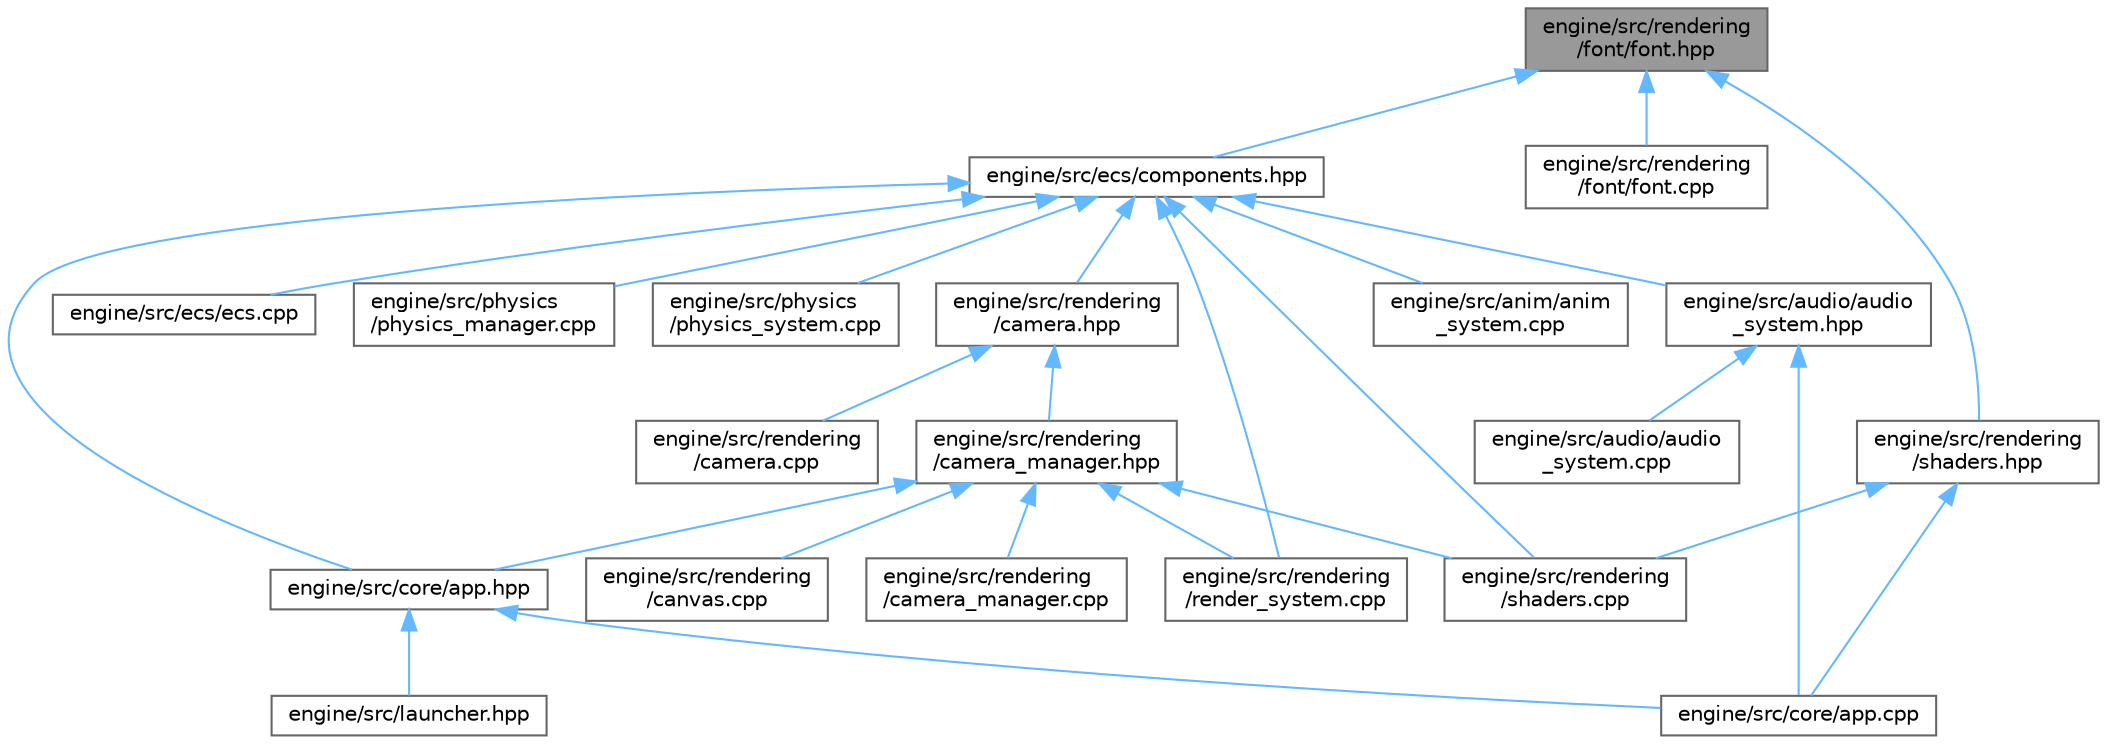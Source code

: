 digraph "engine/src/rendering/font/font.hpp"
{
 // LATEX_PDF_SIZE
  bgcolor="transparent";
  edge [fontname=Helvetica,fontsize=10,labelfontname=Helvetica,labelfontsize=10];
  node [fontname=Helvetica,fontsize=10,shape=box,height=0.2,width=0.4];
  Node1 [id="Node000001",label="engine/src/rendering\l/font/font.hpp",height=0.2,width=0.4,color="gray40", fillcolor="grey60", style="filled", fontcolor="black",tooltip=" "];
  Node1 -> Node2 [id="edge51_Node000001_Node000002",dir="back",color="steelblue1",style="solid",tooltip=" "];
  Node2 [id="Node000002",label="engine/src/ecs/components.hpp",height=0.2,width=0.4,color="grey40", fillcolor="white", style="filled",URL="$components_8hpp.html",tooltip=" "];
  Node2 -> Node3 [id="edge52_Node000002_Node000003",dir="back",color="steelblue1",style="solid",tooltip=" "];
  Node3 [id="Node000003",label="engine/src/anim/anim\l_system.cpp",height=0.2,width=0.4,color="grey40", fillcolor="white", style="filled",URL="$anim__system_8cpp.html",tooltip=" "];
  Node2 -> Node4 [id="edge53_Node000002_Node000004",dir="back",color="steelblue1",style="solid",tooltip=" "];
  Node4 [id="Node000004",label="engine/src/audio/audio\l_system.hpp",height=0.2,width=0.4,color="grey40", fillcolor="white", style="filled",URL="$audio__system_8hpp.html",tooltip=" "];
  Node4 -> Node5 [id="edge54_Node000004_Node000005",dir="back",color="steelblue1",style="solid",tooltip=" "];
  Node5 [id="Node000005",label="engine/src/audio/audio\l_system.cpp",height=0.2,width=0.4,color="grey40", fillcolor="white", style="filled",URL="$audio__system_8cpp.html",tooltip=" "];
  Node4 -> Node6 [id="edge55_Node000004_Node000006",dir="back",color="steelblue1",style="solid",tooltip=" "];
  Node6 [id="Node000006",label="engine/src/core/app.cpp",height=0.2,width=0.4,color="grey40", fillcolor="white", style="filled",URL="$app_8cpp.html",tooltip=" "];
  Node2 -> Node7 [id="edge56_Node000002_Node000007",dir="back",color="steelblue1",style="solid",tooltip=" "];
  Node7 [id="Node000007",label="engine/src/core/app.hpp",height=0.2,width=0.4,color="grey40", fillcolor="white", style="filled",URL="$app_8hpp.html",tooltip=" "];
  Node7 -> Node6 [id="edge57_Node000007_Node000006",dir="back",color="steelblue1",style="solid",tooltip=" "];
  Node7 -> Node8 [id="edge58_Node000007_Node000008",dir="back",color="steelblue1",style="solid",tooltip=" "];
  Node8 [id="Node000008",label="engine/src/launcher.hpp",height=0.2,width=0.4,color="grey40", fillcolor="white", style="filled",URL="$launcher_8hpp.html",tooltip=" "];
  Node2 -> Node9 [id="edge59_Node000002_Node000009",dir="back",color="steelblue1",style="solid",tooltip=" "];
  Node9 [id="Node000009",label="engine/src/ecs/ecs.cpp",height=0.2,width=0.4,color="grey40", fillcolor="white", style="filled",URL="$ecs_8cpp.html",tooltip=" "];
  Node2 -> Node10 [id="edge60_Node000002_Node000010",dir="back",color="steelblue1",style="solid",tooltip=" "];
  Node10 [id="Node000010",label="engine/src/physics\l/physics_manager.cpp",height=0.2,width=0.4,color="grey40", fillcolor="white", style="filled",URL="$physics__manager_8cpp.html",tooltip=" "];
  Node2 -> Node11 [id="edge61_Node000002_Node000011",dir="back",color="steelblue1",style="solid",tooltip=" "];
  Node11 [id="Node000011",label="engine/src/physics\l/physics_system.cpp",height=0.2,width=0.4,color="grey40", fillcolor="white", style="filled",URL="$physics__system_8cpp.html",tooltip=" "];
  Node2 -> Node12 [id="edge62_Node000002_Node000012",dir="back",color="steelblue1",style="solid",tooltip=" "];
  Node12 [id="Node000012",label="engine/src/rendering\l/camera.hpp",height=0.2,width=0.4,color="grey40", fillcolor="white", style="filled",URL="$camera_8hpp.html",tooltip=" "];
  Node12 -> Node13 [id="edge63_Node000012_Node000013",dir="back",color="steelblue1",style="solid",tooltip=" "];
  Node13 [id="Node000013",label="engine/src/rendering\l/camera.cpp",height=0.2,width=0.4,color="grey40", fillcolor="white", style="filled",URL="$camera_8cpp.html",tooltip=" "];
  Node12 -> Node14 [id="edge64_Node000012_Node000014",dir="back",color="steelblue1",style="solid",tooltip=" "];
  Node14 [id="Node000014",label="engine/src/rendering\l/camera_manager.hpp",height=0.2,width=0.4,color="grey40", fillcolor="white", style="filled",URL="$camera__manager_8hpp.html",tooltip=" "];
  Node14 -> Node7 [id="edge65_Node000014_Node000007",dir="back",color="steelblue1",style="solid",tooltip=" "];
  Node14 -> Node15 [id="edge66_Node000014_Node000015",dir="back",color="steelblue1",style="solid",tooltip=" "];
  Node15 [id="Node000015",label="engine/src/rendering\l/camera_manager.cpp",height=0.2,width=0.4,color="grey40", fillcolor="white", style="filled",URL="$camera__manager_8cpp.html",tooltip=" "];
  Node14 -> Node16 [id="edge67_Node000014_Node000016",dir="back",color="steelblue1",style="solid",tooltip=" "];
  Node16 [id="Node000016",label="engine/src/rendering\l/canvas.cpp",height=0.2,width=0.4,color="grey40", fillcolor="white", style="filled",URL="$canvas_8cpp.html",tooltip=" "];
  Node14 -> Node17 [id="edge68_Node000014_Node000017",dir="back",color="steelblue1",style="solid",tooltip=" "];
  Node17 [id="Node000017",label="engine/src/rendering\l/render_system.cpp",height=0.2,width=0.4,color="grey40", fillcolor="white", style="filled",URL="$render__system_8cpp.html",tooltip=" "];
  Node14 -> Node18 [id="edge69_Node000014_Node000018",dir="back",color="steelblue1",style="solid",tooltip=" "];
  Node18 [id="Node000018",label="engine/src/rendering\l/shaders.cpp",height=0.2,width=0.4,color="grey40", fillcolor="white", style="filled",URL="$shaders_8cpp.html",tooltip=" "];
  Node2 -> Node17 [id="edge70_Node000002_Node000017",dir="back",color="steelblue1",style="solid",tooltip=" "];
  Node2 -> Node18 [id="edge71_Node000002_Node000018",dir="back",color="steelblue1",style="solid",tooltip=" "];
  Node1 -> Node19 [id="edge72_Node000001_Node000019",dir="back",color="steelblue1",style="solid",tooltip=" "];
  Node19 [id="Node000019",label="engine/src/rendering\l/font/font.cpp",height=0.2,width=0.4,color="grey40", fillcolor="white", style="filled",URL="$font_8cpp.html",tooltip=" "];
  Node1 -> Node20 [id="edge73_Node000001_Node000020",dir="back",color="steelblue1",style="solid",tooltip=" "];
  Node20 [id="Node000020",label="engine/src/rendering\l/shaders.hpp",height=0.2,width=0.4,color="grey40", fillcolor="white", style="filled",URL="$shaders_8hpp.html",tooltip=" "];
  Node20 -> Node6 [id="edge74_Node000020_Node000006",dir="back",color="steelblue1",style="solid",tooltip=" "];
  Node20 -> Node18 [id="edge75_Node000020_Node000018",dir="back",color="steelblue1",style="solid",tooltip=" "];
}
